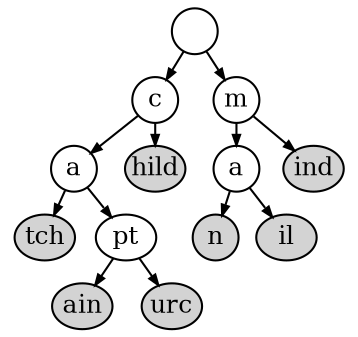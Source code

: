 digraph trie {
    graph [margin = 0, nodesep = 0.1, ranksep = 0.15];
    node [shape = ellipse, style = filled, fillcolor = white, fontsize = 12,
          fixedsize = shape, width = 0.3, height = 0.3];
    edge [arrowsize = 0.5];

    N1 [label = ""];
    N2 [label = "c"];
    N3 [label = "m"];
    N4 [label = "a"];
    N5 [label = "hild", width = 0.4, fillcolor = lightgray];
    N6 [label = "a"];
    N7 [label = "ind", width = 0.4, fillcolor = lightgray];
    N8 [label = "tch", width = 0.4, fillcolor = lightgray];
    N9 [label = "pt", width = 0.4];
    N10 [label = "n", fillcolor = lightgray];
    N11 [label = "il", width = 0.4, fillcolor = lightgray];
    N12 [label = "ain", width = 0.4, fillcolor = lightgray];
    N13 [label = "urc", width = 0.4, fillcolor = lightgray];

    N1 -> N2 -> N4 -> N8;
    N1 -> N3 -> N6 -> N10;
    N2 -> N5;
    N3 -> N7;
    N4 -> N9 -> N12;
    N6 -> N11;
    N9 -> N13;
}